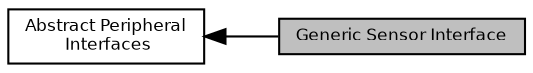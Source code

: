 digraph "Generic Sensor Interface"
{
  bgcolor="transparent";
  edge [fontname="Helvetica",fontsize="8",labelfontname="Helvetica",labelfontsize="8"];
  node [fontname="Helvetica",fontsize="8",shape=record];
  rankdir=LR;
  Node0 [label="Generic Sensor Interface",height=0.2,width=0.4,color="black", fillcolor="grey75", style="filled", fontcolor="black"];
  Node1 [label="Abstract Peripheral\l Interfaces",height=0.2,width=0.4,color="black",URL="$group___h_a_l___a_b_s_t_r_a_c_t___p_e_r_i_p_h_e_r_a_l_s.html",tooltip="HAL Abstract Peripheral Interfaces. "];
  Node1->Node0 [shape=plaintext, dir="back", style="solid"];
}
